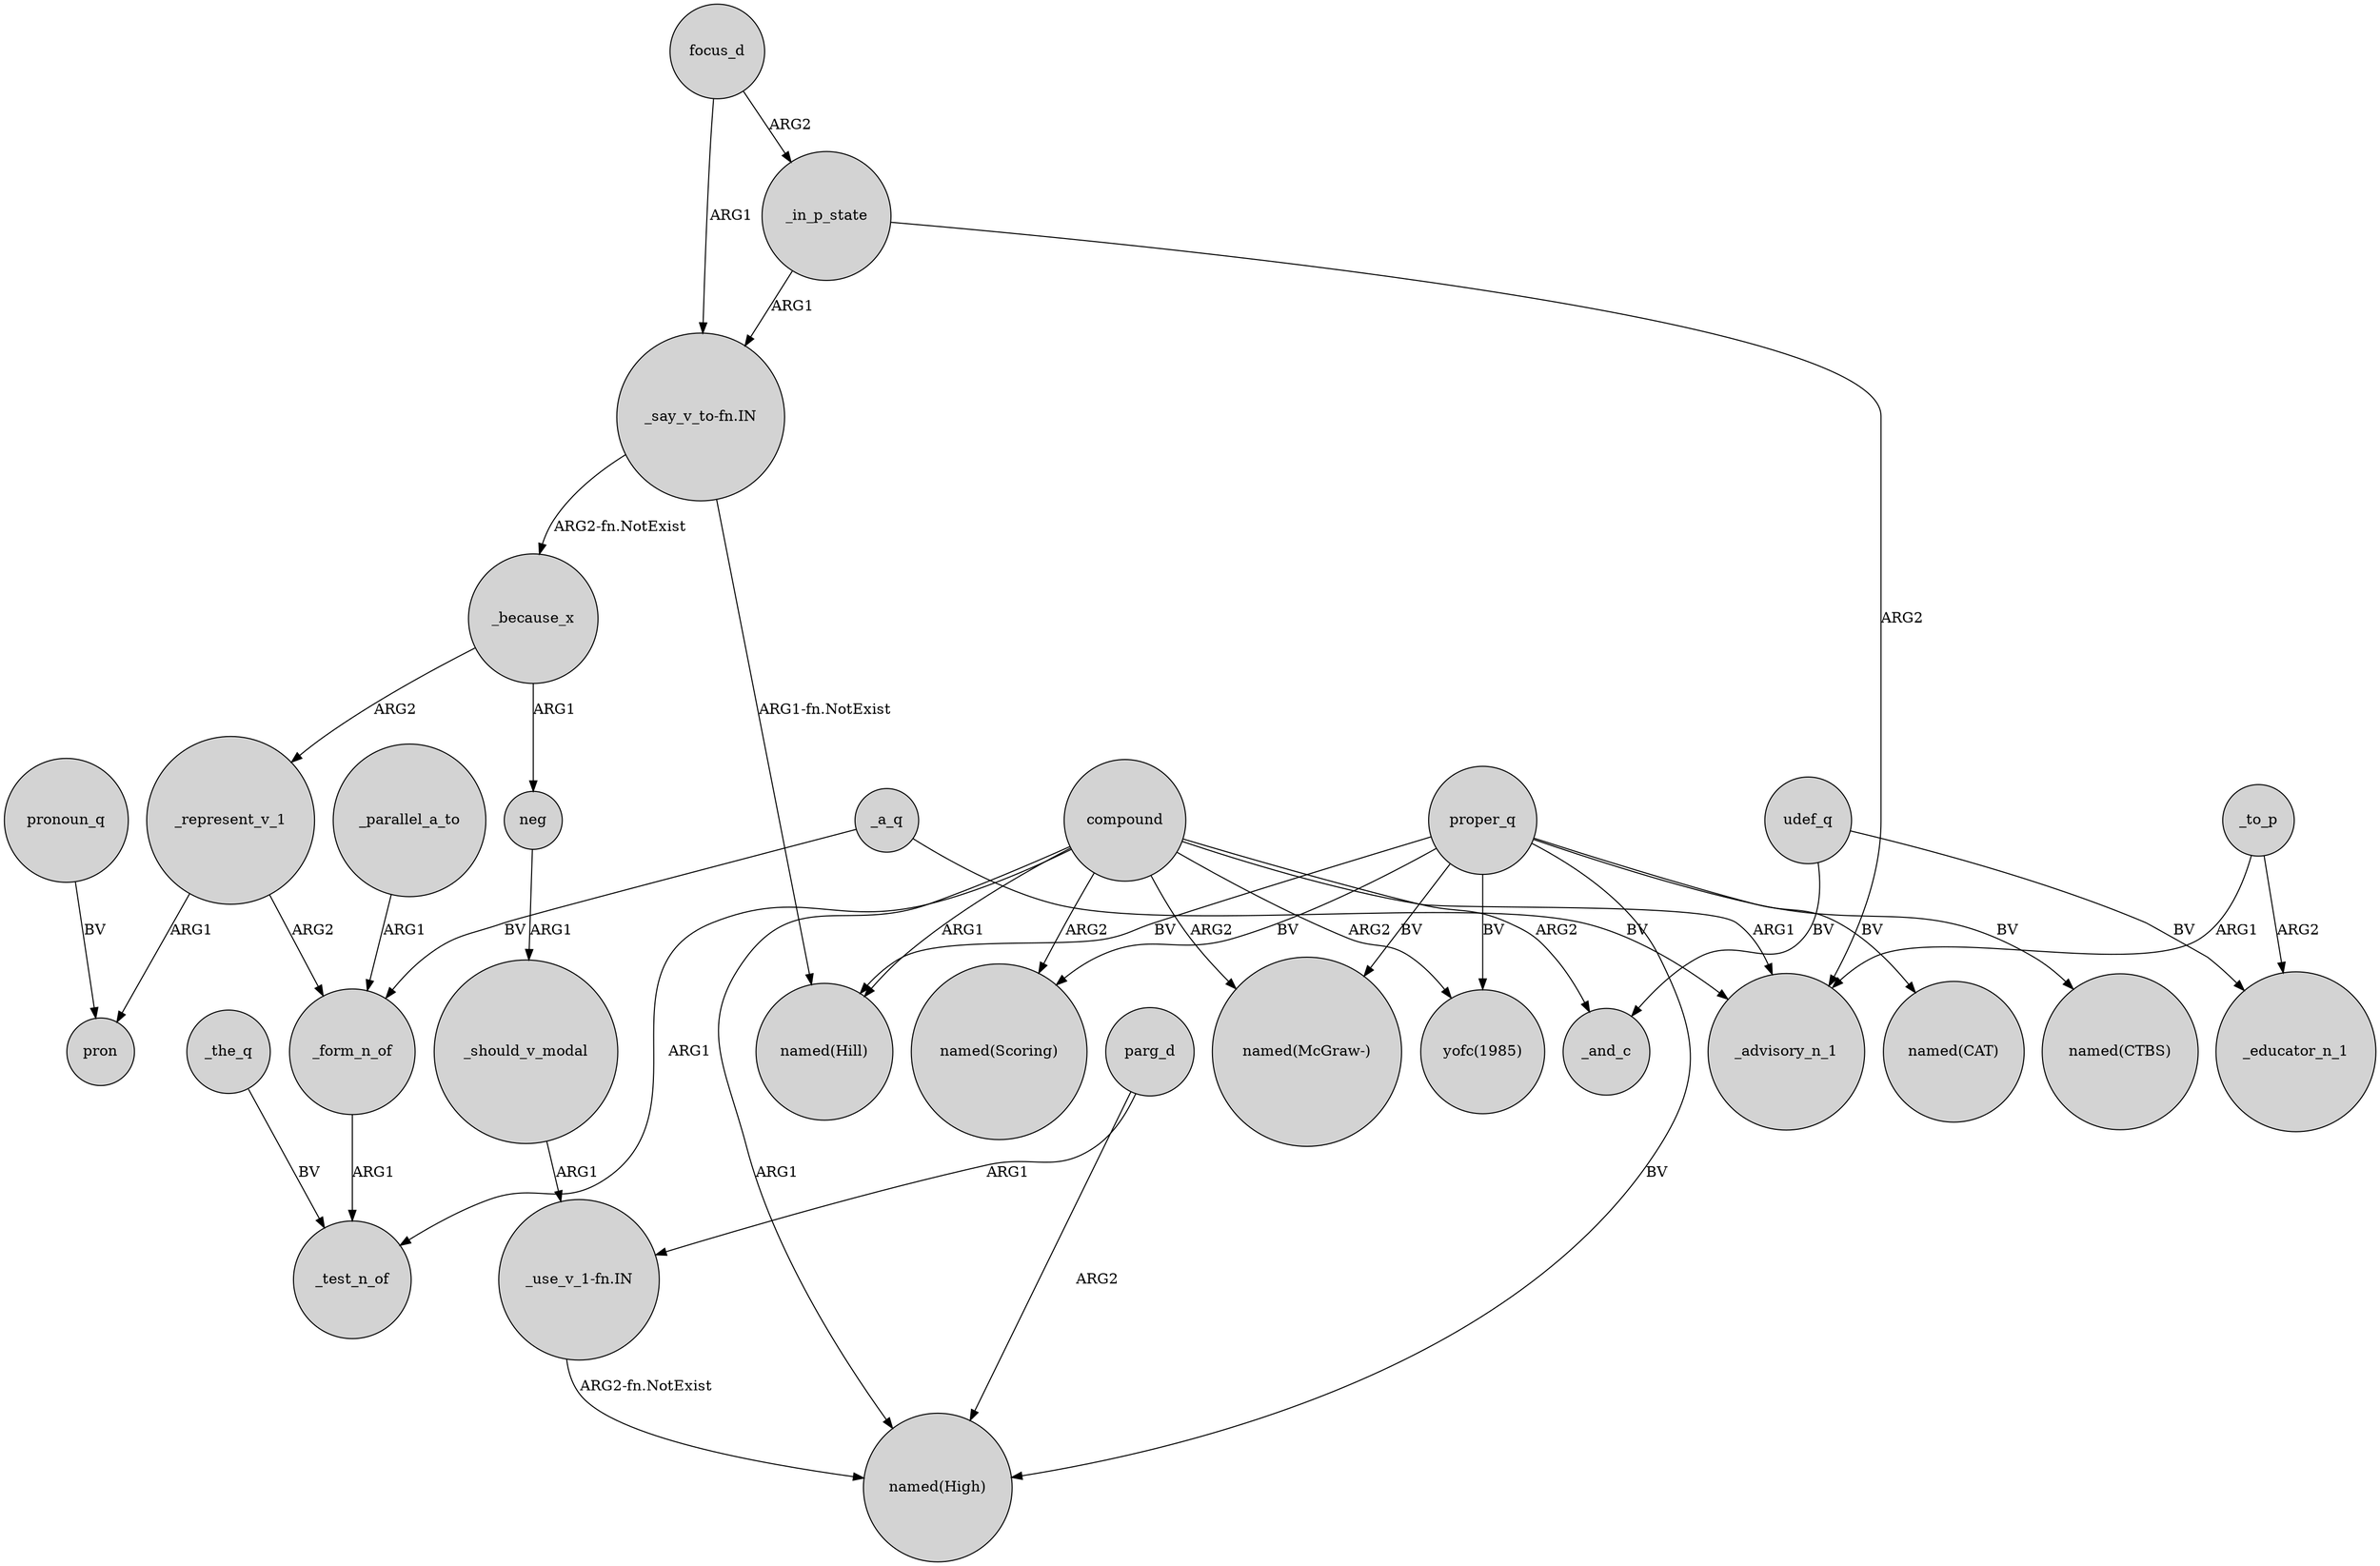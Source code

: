 digraph {
	node [shape=circle style=filled]
	_the_q -> _test_n_of [label=BV]
	_represent_v_1 -> pron [label=ARG1]
	"_say_v_to-fn.IN" -> _because_x [label="ARG2-fn.NotExist"]
	neg -> _should_v_modal [label=ARG1]
	parg_d -> "named(High)" [label=ARG2]
	proper_q -> "named(CAT)" [label=BV]
	focus_d -> _in_p_state [label=ARG2]
	compound -> _advisory_n_1 [label=ARG1]
	_parallel_a_to -> _form_n_of [label=ARG1]
	_to_p -> _educator_n_1 [label=ARG2]
	_a_q -> _form_n_of [label=BV]
	proper_q -> "named(McGraw-)" [label=BV]
	"_say_v_to-fn.IN" -> "named(Hill)" [label="ARG1-fn.NotExist"]
	proper_q -> "named(High)" [label=BV]
	compound -> "named(Hill)" [label=ARG1]
	proper_q -> "named(Scoring)" [label=BV]
	_in_p_state -> _advisory_n_1 [label=ARG2]
	_represent_v_1 -> _form_n_of [label=ARG2]
	pronoun_q -> pron [label=BV]
	_in_p_state -> "_say_v_to-fn.IN" [label=ARG1]
	compound -> _and_c [label=ARG2]
	"_use_v_1-fn.IN" -> "named(High)" [label="ARG2-fn.NotExist"]
	udef_q -> _educator_n_1 [label=BV]
	parg_d -> "_use_v_1-fn.IN" [label=ARG1]
	_form_n_of -> _test_n_of [label=ARG1]
	compound -> "named(High)" [label=ARG1]
	compound -> "named(Scoring)" [label=ARG2]
	proper_q -> "named(Hill)" [label=BV]
	compound -> _test_n_of [label=ARG1]
	proper_q -> "yofc(1985)" [label=BV]
	_because_x -> _represent_v_1 [label=ARG2]
	proper_q -> "named(CTBS)" [label=BV]
	_a_q -> _advisory_n_1 [label=BV]
	_to_p -> _advisory_n_1 [label=ARG1]
	_because_x -> neg [label=ARG1]
	udef_q -> _and_c [label=BV]
	compound -> "yofc(1985)" [label=ARG2]
	focus_d -> "_say_v_to-fn.IN" [label=ARG1]
	compound -> "named(McGraw-)" [label=ARG2]
	_should_v_modal -> "_use_v_1-fn.IN" [label=ARG1]
}
